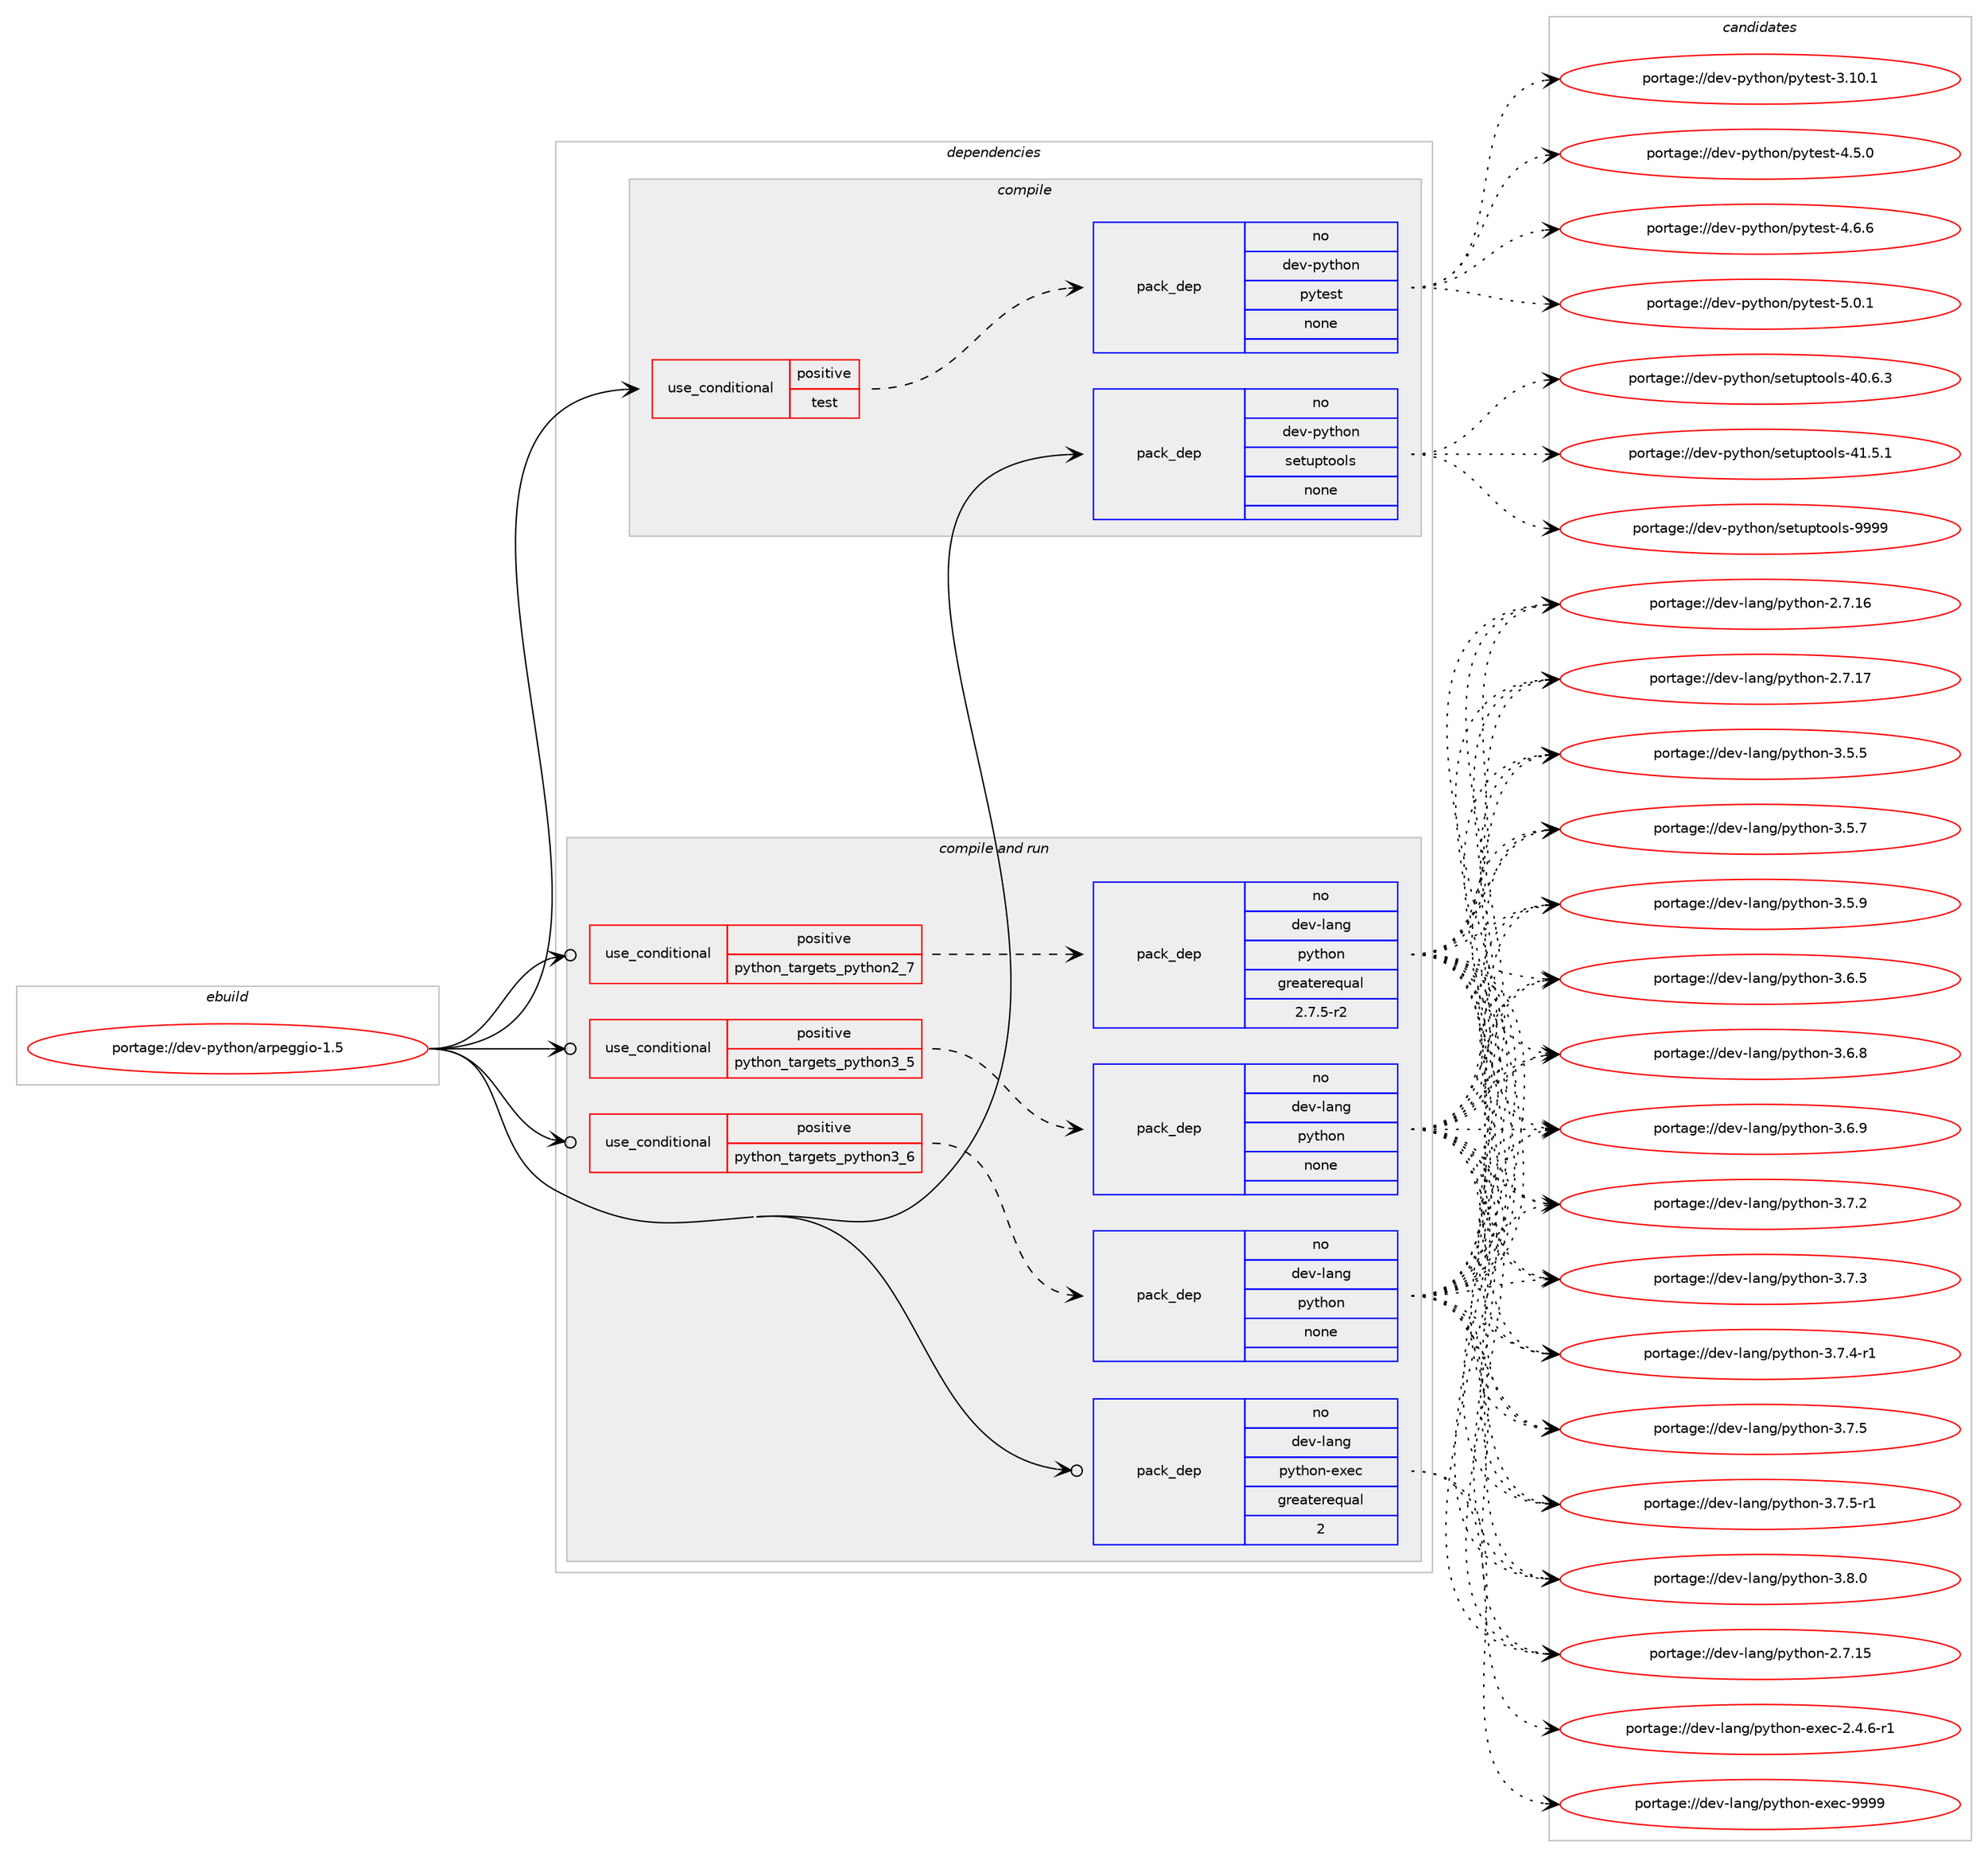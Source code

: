digraph prolog {

# *************
# Graph options
# *************

newrank=true;
concentrate=true;
compound=true;
graph [rankdir=LR,fontname=Helvetica,fontsize=10,ranksep=1.5];#, ranksep=2.5, nodesep=0.2];
edge  [arrowhead=vee];
node  [fontname=Helvetica,fontsize=10];

# **********
# The ebuild
# **********

subgraph cluster_leftcol {
color=gray;
rank=same;
label=<<i>ebuild</i>>;
id [label="portage://dev-python/arpeggio-1.5", color=red, width=4, href="../dev-python/arpeggio-1.5.svg"];
}

# ****************
# The dependencies
# ****************

subgraph cluster_midcol {
color=gray;
label=<<i>dependencies</i>>;
subgraph cluster_compile {
fillcolor="#eeeeee";
style=filled;
label=<<i>compile</i>>;
subgraph cond25554 {
dependency129568 [label=<<TABLE BORDER="0" CELLBORDER="1" CELLSPACING="0" CELLPADDING="4"><TR><TD ROWSPAN="3" CELLPADDING="10">use_conditional</TD></TR><TR><TD>positive</TD></TR><TR><TD>test</TD></TR></TABLE>>, shape=none, color=red];
subgraph pack100711 {
dependency129569 [label=<<TABLE BORDER="0" CELLBORDER="1" CELLSPACING="0" CELLPADDING="4" WIDTH="220"><TR><TD ROWSPAN="6" CELLPADDING="30">pack_dep</TD></TR><TR><TD WIDTH="110">no</TD></TR><TR><TD>dev-python</TD></TR><TR><TD>pytest</TD></TR><TR><TD>none</TD></TR><TR><TD></TD></TR></TABLE>>, shape=none, color=blue];
}
dependency129568:e -> dependency129569:w [weight=20,style="dashed",arrowhead="vee"];
}
id:e -> dependency129568:w [weight=20,style="solid",arrowhead="vee"];
subgraph pack100712 {
dependency129570 [label=<<TABLE BORDER="0" CELLBORDER="1" CELLSPACING="0" CELLPADDING="4" WIDTH="220"><TR><TD ROWSPAN="6" CELLPADDING="30">pack_dep</TD></TR><TR><TD WIDTH="110">no</TD></TR><TR><TD>dev-python</TD></TR><TR><TD>setuptools</TD></TR><TR><TD>none</TD></TR><TR><TD></TD></TR></TABLE>>, shape=none, color=blue];
}
id:e -> dependency129570:w [weight=20,style="solid",arrowhead="vee"];
}
subgraph cluster_compileandrun {
fillcolor="#eeeeee";
style=filled;
label=<<i>compile and run</i>>;
subgraph cond25555 {
dependency129571 [label=<<TABLE BORDER="0" CELLBORDER="1" CELLSPACING="0" CELLPADDING="4"><TR><TD ROWSPAN="3" CELLPADDING="10">use_conditional</TD></TR><TR><TD>positive</TD></TR><TR><TD>python_targets_python2_7</TD></TR></TABLE>>, shape=none, color=red];
subgraph pack100713 {
dependency129572 [label=<<TABLE BORDER="0" CELLBORDER="1" CELLSPACING="0" CELLPADDING="4" WIDTH="220"><TR><TD ROWSPAN="6" CELLPADDING="30">pack_dep</TD></TR><TR><TD WIDTH="110">no</TD></TR><TR><TD>dev-lang</TD></TR><TR><TD>python</TD></TR><TR><TD>greaterequal</TD></TR><TR><TD>2.7.5-r2</TD></TR></TABLE>>, shape=none, color=blue];
}
dependency129571:e -> dependency129572:w [weight=20,style="dashed",arrowhead="vee"];
}
id:e -> dependency129571:w [weight=20,style="solid",arrowhead="odotvee"];
subgraph cond25556 {
dependency129573 [label=<<TABLE BORDER="0" CELLBORDER="1" CELLSPACING="0" CELLPADDING="4"><TR><TD ROWSPAN="3" CELLPADDING="10">use_conditional</TD></TR><TR><TD>positive</TD></TR><TR><TD>python_targets_python3_5</TD></TR></TABLE>>, shape=none, color=red];
subgraph pack100714 {
dependency129574 [label=<<TABLE BORDER="0" CELLBORDER="1" CELLSPACING="0" CELLPADDING="4" WIDTH="220"><TR><TD ROWSPAN="6" CELLPADDING="30">pack_dep</TD></TR><TR><TD WIDTH="110">no</TD></TR><TR><TD>dev-lang</TD></TR><TR><TD>python</TD></TR><TR><TD>none</TD></TR><TR><TD></TD></TR></TABLE>>, shape=none, color=blue];
}
dependency129573:e -> dependency129574:w [weight=20,style="dashed",arrowhead="vee"];
}
id:e -> dependency129573:w [weight=20,style="solid",arrowhead="odotvee"];
subgraph cond25557 {
dependency129575 [label=<<TABLE BORDER="0" CELLBORDER="1" CELLSPACING="0" CELLPADDING="4"><TR><TD ROWSPAN="3" CELLPADDING="10">use_conditional</TD></TR><TR><TD>positive</TD></TR><TR><TD>python_targets_python3_6</TD></TR></TABLE>>, shape=none, color=red];
subgraph pack100715 {
dependency129576 [label=<<TABLE BORDER="0" CELLBORDER="1" CELLSPACING="0" CELLPADDING="4" WIDTH="220"><TR><TD ROWSPAN="6" CELLPADDING="30">pack_dep</TD></TR><TR><TD WIDTH="110">no</TD></TR><TR><TD>dev-lang</TD></TR><TR><TD>python</TD></TR><TR><TD>none</TD></TR><TR><TD></TD></TR></TABLE>>, shape=none, color=blue];
}
dependency129575:e -> dependency129576:w [weight=20,style="dashed",arrowhead="vee"];
}
id:e -> dependency129575:w [weight=20,style="solid",arrowhead="odotvee"];
subgraph pack100716 {
dependency129577 [label=<<TABLE BORDER="0" CELLBORDER="1" CELLSPACING="0" CELLPADDING="4" WIDTH="220"><TR><TD ROWSPAN="6" CELLPADDING="30">pack_dep</TD></TR><TR><TD WIDTH="110">no</TD></TR><TR><TD>dev-lang</TD></TR><TR><TD>python-exec</TD></TR><TR><TD>greaterequal</TD></TR><TR><TD>2</TD></TR></TABLE>>, shape=none, color=blue];
}
id:e -> dependency129577:w [weight=20,style="solid",arrowhead="odotvee"];
}
subgraph cluster_run {
fillcolor="#eeeeee";
style=filled;
label=<<i>run</i>>;
}
}

# **************
# The candidates
# **************

subgraph cluster_choices {
rank=same;
color=gray;
label=<<i>candidates</i>>;

subgraph choice100711 {
color=black;
nodesep=1;
choiceportage100101118451121211161041111104711212111610111511645514649484649 [label="portage://dev-python/pytest-3.10.1", color=red, width=4,href="../dev-python/pytest-3.10.1.svg"];
choiceportage1001011184511212111610411111047112121116101115116455246534648 [label="portage://dev-python/pytest-4.5.0", color=red, width=4,href="../dev-python/pytest-4.5.0.svg"];
choiceportage1001011184511212111610411111047112121116101115116455246544654 [label="portage://dev-python/pytest-4.6.6", color=red, width=4,href="../dev-python/pytest-4.6.6.svg"];
choiceportage1001011184511212111610411111047112121116101115116455346484649 [label="portage://dev-python/pytest-5.0.1", color=red, width=4,href="../dev-python/pytest-5.0.1.svg"];
dependency129569:e -> choiceportage100101118451121211161041111104711212111610111511645514649484649:w [style=dotted,weight="100"];
dependency129569:e -> choiceportage1001011184511212111610411111047112121116101115116455246534648:w [style=dotted,weight="100"];
dependency129569:e -> choiceportage1001011184511212111610411111047112121116101115116455246544654:w [style=dotted,weight="100"];
dependency129569:e -> choiceportage1001011184511212111610411111047112121116101115116455346484649:w [style=dotted,weight="100"];
}
subgraph choice100712 {
color=black;
nodesep=1;
choiceportage100101118451121211161041111104711510111611711211611111110811545524846544651 [label="portage://dev-python/setuptools-40.6.3", color=red, width=4,href="../dev-python/setuptools-40.6.3.svg"];
choiceportage100101118451121211161041111104711510111611711211611111110811545524946534649 [label="portage://dev-python/setuptools-41.5.1", color=red, width=4,href="../dev-python/setuptools-41.5.1.svg"];
choiceportage10010111845112121116104111110471151011161171121161111111081154557575757 [label="portage://dev-python/setuptools-9999", color=red, width=4,href="../dev-python/setuptools-9999.svg"];
dependency129570:e -> choiceportage100101118451121211161041111104711510111611711211611111110811545524846544651:w [style=dotted,weight="100"];
dependency129570:e -> choiceportage100101118451121211161041111104711510111611711211611111110811545524946534649:w [style=dotted,weight="100"];
dependency129570:e -> choiceportage10010111845112121116104111110471151011161171121161111111081154557575757:w [style=dotted,weight="100"];
}
subgraph choice100713 {
color=black;
nodesep=1;
choiceportage10010111845108971101034711212111610411111045504655464953 [label="portage://dev-lang/python-2.7.15", color=red, width=4,href="../dev-lang/python-2.7.15.svg"];
choiceportage10010111845108971101034711212111610411111045504655464954 [label="portage://dev-lang/python-2.7.16", color=red, width=4,href="../dev-lang/python-2.7.16.svg"];
choiceportage10010111845108971101034711212111610411111045504655464955 [label="portage://dev-lang/python-2.7.17", color=red, width=4,href="../dev-lang/python-2.7.17.svg"];
choiceportage100101118451089711010347112121116104111110455146534653 [label="portage://dev-lang/python-3.5.5", color=red, width=4,href="../dev-lang/python-3.5.5.svg"];
choiceportage100101118451089711010347112121116104111110455146534655 [label="portage://dev-lang/python-3.5.7", color=red, width=4,href="../dev-lang/python-3.5.7.svg"];
choiceportage100101118451089711010347112121116104111110455146534657 [label="portage://dev-lang/python-3.5.9", color=red, width=4,href="../dev-lang/python-3.5.9.svg"];
choiceportage100101118451089711010347112121116104111110455146544653 [label="portage://dev-lang/python-3.6.5", color=red, width=4,href="../dev-lang/python-3.6.5.svg"];
choiceportage100101118451089711010347112121116104111110455146544656 [label="portage://dev-lang/python-3.6.8", color=red, width=4,href="../dev-lang/python-3.6.8.svg"];
choiceportage100101118451089711010347112121116104111110455146544657 [label="portage://dev-lang/python-3.6.9", color=red, width=4,href="../dev-lang/python-3.6.9.svg"];
choiceportage100101118451089711010347112121116104111110455146554650 [label="portage://dev-lang/python-3.7.2", color=red, width=4,href="../dev-lang/python-3.7.2.svg"];
choiceportage100101118451089711010347112121116104111110455146554651 [label="portage://dev-lang/python-3.7.3", color=red, width=4,href="../dev-lang/python-3.7.3.svg"];
choiceportage1001011184510897110103471121211161041111104551465546524511449 [label="portage://dev-lang/python-3.7.4-r1", color=red, width=4,href="../dev-lang/python-3.7.4-r1.svg"];
choiceportage100101118451089711010347112121116104111110455146554653 [label="portage://dev-lang/python-3.7.5", color=red, width=4,href="../dev-lang/python-3.7.5.svg"];
choiceportage1001011184510897110103471121211161041111104551465546534511449 [label="portage://dev-lang/python-3.7.5-r1", color=red, width=4,href="../dev-lang/python-3.7.5-r1.svg"];
choiceportage100101118451089711010347112121116104111110455146564648 [label="portage://dev-lang/python-3.8.0", color=red, width=4,href="../dev-lang/python-3.8.0.svg"];
dependency129572:e -> choiceportage10010111845108971101034711212111610411111045504655464953:w [style=dotted,weight="100"];
dependency129572:e -> choiceportage10010111845108971101034711212111610411111045504655464954:w [style=dotted,weight="100"];
dependency129572:e -> choiceportage10010111845108971101034711212111610411111045504655464955:w [style=dotted,weight="100"];
dependency129572:e -> choiceportage100101118451089711010347112121116104111110455146534653:w [style=dotted,weight="100"];
dependency129572:e -> choiceportage100101118451089711010347112121116104111110455146534655:w [style=dotted,weight="100"];
dependency129572:e -> choiceportage100101118451089711010347112121116104111110455146534657:w [style=dotted,weight="100"];
dependency129572:e -> choiceportage100101118451089711010347112121116104111110455146544653:w [style=dotted,weight="100"];
dependency129572:e -> choiceportage100101118451089711010347112121116104111110455146544656:w [style=dotted,weight="100"];
dependency129572:e -> choiceportage100101118451089711010347112121116104111110455146544657:w [style=dotted,weight="100"];
dependency129572:e -> choiceportage100101118451089711010347112121116104111110455146554650:w [style=dotted,weight="100"];
dependency129572:e -> choiceportage100101118451089711010347112121116104111110455146554651:w [style=dotted,weight="100"];
dependency129572:e -> choiceportage1001011184510897110103471121211161041111104551465546524511449:w [style=dotted,weight="100"];
dependency129572:e -> choiceportage100101118451089711010347112121116104111110455146554653:w [style=dotted,weight="100"];
dependency129572:e -> choiceportage1001011184510897110103471121211161041111104551465546534511449:w [style=dotted,weight="100"];
dependency129572:e -> choiceportage100101118451089711010347112121116104111110455146564648:w [style=dotted,weight="100"];
}
subgraph choice100714 {
color=black;
nodesep=1;
choiceportage10010111845108971101034711212111610411111045504655464953 [label="portage://dev-lang/python-2.7.15", color=red, width=4,href="../dev-lang/python-2.7.15.svg"];
choiceportage10010111845108971101034711212111610411111045504655464954 [label="portage://dev-lang/python-2.7.16", color=red, width=4,href="../dev-lang/python-2.7.16.svg"];
choiceportage10010111845108971101034711212111610411111045504655464955 [label="portage://dev-lang/python-2.7.17", color=red, width=4,href="../dev-lang/python-2.7.17.svg"];
choiceportage100101118451089711010347112121116104111110455146534653 [label="portage://dev-lang/python-3.5.5", color=red, width=4,href="../dev-lang/python-3.5.5.svg"];
choiceportage100101118451089711010347112121116104111110455146534655 [label="portage://dev-lang/python-3.5.7", color=red, width=4,href="../dev-lang/python-3.5.7.svg"];
choiceportage100101118451089711010347112121116104111110455146534657 [label="portage://dev-lang/python-3.5.9", color=red, width=4,href="../dev-lang/python-3.5.9.svg"];
choiceportage100101118451089711010347112121116104111110455146544653 [label="portage://dev-lang/python-3.6.5", color=red, width=4,href="../dev-lang/python-3.6.5.svg"];
choiceportage100101118451089711010347112121116104111110455146544656 [label="portage://dev-lang/python-3.6.8", color=red, width=4,href="../dev-lang/python-3.6.8.svg"];
choiceportage100101118451089711010347112121116104111110455146544657 [label="portage://dev-lang/python-3.6.9", color=red, width=4,href="../dev-lang/python-3.6.9.svg"];
choiceportage100101118451089711010347112121116104111110455146554650 [label="portage://dev-lang/python-3.7.2", color=red, width=4,href="../dev-lang/python-3.7.2.svg"];
choiceportage100101118451089711010347112121116104111110455146554651 [label="portage://dev-lang/python-3.7.3", color=red, width=4,href="../dev-lang/python-3.7.3.svg"];
choiceportage1001011184510897110103471121211161041111104551465546524511449 [label="portage://dev-lang/python-3.7.4-r1", color=red, width=4,href="../dev-lang/python-3.7.4-r1.svg"];
choiceportage100101118451089711010347112121116104111110455146554653 [label="portage://dev-lang/python-3.7.5", color=red, width=4,href="../dev-lang/python-3.7.5.svg"];
choiceportage1001011184510897110103471121211161041111104551465546534511449 [label="portage://dev-lang/python-3.7.5-r1", color=red, width=4,href="../dev-lang/python-3.7.5-r1.svg"];
choiceportage100101118451089711010347112121116104111110455146564648 [label="portage://dev-lang/python-3.8.0", color=red, width=4,href="../dev-lang/python-3.8.0.svg"];
dependency129574:e -> choiceportage10010111845108971101034711212111610411111045504655464953:w [style=dotted,weight="100"];
dependency129574:e -> choiceportage10010111845108971101034711212111610411111045504655464954:w [style=dotted,weight="100"];
dependency129574:e -> choiceportage10010111845108971101034711212111610411111045504655464955:w [style=dotted,weight="100"];
dependency129574:e -> choiceportage100101118451089711010347112121116104111110455146534653:w [style=dotted,weight="100"];
dependency129574:e -> choiceportage100101118451089711010347112121116104111110455146534655:w [style=dotted,weight="100"];
dependency129574:e -> choiceportage100101118451089711010347112121116104111110455146534657:w [style=dotted,weight="100"];
dependency129574:e -> choiceportage100101118451089711010347112121116104111110455146544653:w [style=dotted,weight="100"];
dependency129574:e -> choiceportage100101118451089711010347112121116104111110455146544656:w [style=dotted,weight="100"];
dependency129574:e -> choiceportage100101118451089711010347112121116104111110455146544657:w [style=dotted,weight="100"];
dependency129574:e -> choiceportage100101118451089711010347112121116104111110455146554650:w [style=dotted,weight="100"];
dependency129574:e -> choiceportage100101118451089711010347112121116104111110455146554651:w [style=dotted,weight="100"];
dependency129574:e -> choiceportage1001011184510897110103471121211161041111104551465546524511449:w [style=dotted,weight="100"];
dependency129574:e -> choiceportage100101118451089711010347112121116104111110455146554653:w [style=dotted,weight="100"];
dependency129574:e -> choiceportage1001011184510897110103471121211161041111104551465546534511449:w [style=dotted,weight="100"];
dependency129574:e -> choiceportage100101118451089711010347112121116104111110455146564648:w [style=dotted,weight="100"];
}
subgraph choice100715 {
color=black;
nodesep=1;
choiceportage10010111845108971101034711212111610411111045504655464953 [label="portage://dev-lang/python-2.7.15", color=red, width=4,href="../dev-lang/python-2.7.15.svg"];
choiceportage10010111845108971101034711212111610411111045504655464954 [label="portage://dev-lang/python-2.7.16", color=red, width=4,href="../dev-lang/python-2.7.16.svg"];
choiceportage10010111845108971101034711212111610411111045504655464955 [label="portage://dev-lang/python-2.7.17", color=red, width=4,href="../dev-lang/python-2.7.17.svg"];
choiceportage100101118451089711010347112121116104111110455146534653 [label="portage://dev-lang/python-3.5.5", color=red, width=4,href="../dev-lang/python-3.5.5.svg"];
choiceportage100101118451089711010347112121116104111110455146534655 [label="portage://dev-lang/python-3.5.7", color=red, width=4,href="../dev-lang/python-3.5.7.svg"];
choiceportage100101118451089711010347112121116104111110455146534657 [label="portage://dev-lang/python-3.5.9", color=red, width=4,href="../dev-lang/python-3.5.9.svg"];
choiceportage100101118451089711010347112121116104111110455146544653 [label="portage://dev-lang/python-3.6.5", color=red, width=4,href="../dev-lang/python-3.6.5.svg"];
choiceportage100101118451089711010347112121116104111110455146544656 [label="portage://dev-lang/python-3.6.8", color=red, width=4,href="../dev-lang/python-3.6.8.svg"];
choiceportage100101118451089711010347112121116104111110455146544657 [label="portage://dev-lang/python-3.6.9", color=red, width=4,href="../dev-lang/python-3.6.9.svg"];
choiceportage100101118451089711010347112121116104111110455146554650 [label="portage://dev-lang/python-3.7.2", color=red, width=4,href="../dev-lang/python-3.7.2.svg"];
choiceportage100101118451089711010347112121116104111110455146554651 [label="portage://dev-lang/python-3.7.3", color=red, width=4,href="../dev-lang/python-3.7.3.svg"];
choiceportage1001011184510897110103471121211161041111104551465546524511449 [label="portage://dev-lang/python-3.7.4-r1", color=red, width=4,href="../dev-lang/python-3.7.4-r1.svg"];
choiceportage100101118451089711010347112121116104111110455146554653 [label="portage://dev-lang/python-3.7.5", color=red, width=4,href="../dev-lang/python-3.7.5.svg"];
choiceportage1001011184510897110103471121211161041111104551465546534511449 [label="portage://dev-lang/python-3.7.5-r1", color=red, width=4,href="../dev-lang/python-3.7.5-r1.svg"];
choiceportage100101118451089711010347112121116104111110455146564648 [label="portage://dev-lang/python-3.8.0", color=red, width=4,href="../dev-lang/python-3.8.0.svg"];
dependency129576:e -> choiceportage10010111845108971101034711212111610411111045504655464953:w [style=dotted,weight="100"];
dependency129576:e -> choiceportage10010111845108971101034711212111610411111045504655464954:w [style=dotted,weight="100"];
dependency129576:e -> choiceportage10010111845108971101034711212111610411111045504655464955:w [style=dotted,weight="100"];
dependency129576:e -> choiceportage100101118451089711010347112121116104111110455146534653:w [style=dotted,weight="100"];
dependency129576:e -> choiceportage100101118451089711010347112121116104111110455146534655:w [style=dotted,weight="100"];
dependency129576:e -> choiceportage100101118451089711010347112121116104111110455146534657:w [style=dotted,weight="100"];
dependency129576:e -> choiceportage100101118451089711010347112121116104111110455146544653:w [style=dotted,weight="100"];
dependency129576:e -> choiceportage100101118451089711010347112121116104111110455146544656:w [style=dotted,weight="100"];
dependency129576:e -> choiceportage100101118451089711010347112121116104111110455146544657:w [style=dotted,weight="100"];
dependency129576:e -> choiceportage100101118451089711010347112121116104111110455146554650:w [style=dotted,weight="100"];
dependency129576:e -> choiceportage100101118451089711010347112121116104111110455146554651:w [style=dotted,weight="100"];
dependency129576:e -> choiceportage1001011184510897110103471121211161041111104551465546524511449:w [style=dotted,weight="100"];
dependency129576:e -> choiceportage100101118451089711010347112121116104111110455146554653:w [style=dotted,weight="100"];
dependency129576:e -> choiceportage1001011184510897110103471121211161041111104551465546534511449:w [style=dotted,weight="100"];
dependency129576:e -> choiceportage100101118451089711010347112121116104111110455146564648:w [style=dotted,weight="100"];
}
subgraph choice100716 {
color=black;
nodesep=1;
choiceportage10010111845108971101034711212111610411111045101120101994550465246544511449 [label="portage://dev-lang/python-exec-2.4.6-r1", color=red, width=4,href="../dev-lang/python-exec-2.4.6-r1.svg"];
choiceportage10010111845108971101034711212111610411111045101120101994557575757 [label="portage://dev-lang/python-exec-9999", color=red, width=4,href="../dev-lang/python-exec-9999.svg"];
dependency129577:e -> choiceportage10010111845108971101034711212111610411111045101120101994550465246544511449:w [style=dotted,weight="100"];
dependency129577:e -> choiceportage10010111845108971101034711212111610411111045101120101994557575757:w [style=dotted,weight="100"];
}
}

}
